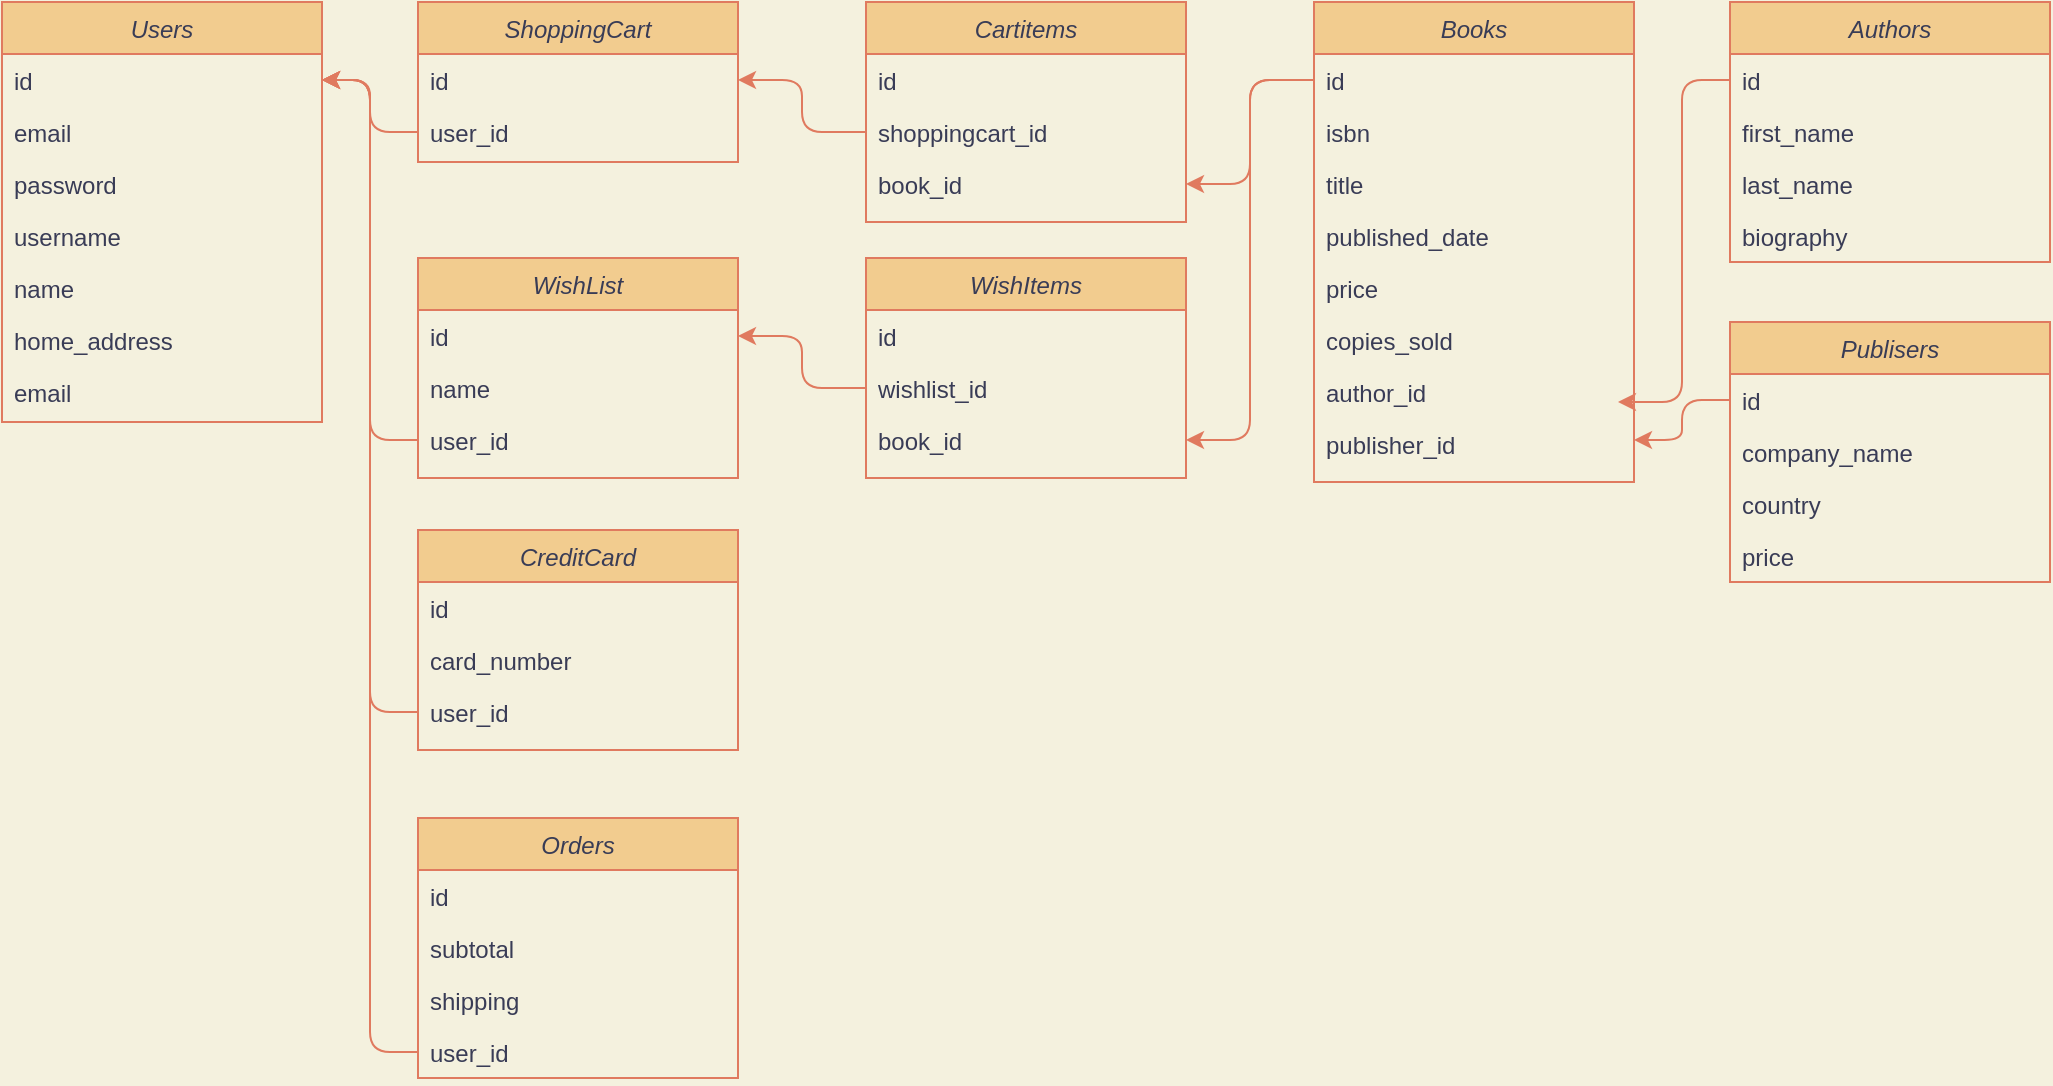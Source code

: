 <mxfile version="17.2.4" type="github">
  <diagram id="C5RBs43oDa-KdzZeNtuy" name="Page-1">
    <mxGraphModel dx="1426" dy="713" grid="1" gridSize="8" guides="1" tooltips="1" connect="1" arrows="1" fold="1" page="1" pageScale="1" pageWidth="1100" pageHeight="800" background="#F4F1DE" math="0" shadow="0">
      <root>
        <mxCell id="WIyWlLk6GJQsqaUBKTNV-0" />
        <mxCell id="WIyWlLk6GJQsqaUBKTNV-1" parent="WIyWlLk6GJQsqaUBKTNV-0" />
        <mxCell id="zkfFHV4jXpPFQw0GAbJ--0" value="Users" style="swimlane;fontStyle=2;align=center;verticalAlign=top;childLayout=stackLayout;horizontal=1;startSize=26;horizontalStack=0;resizeParent=1;resizeLast=0;collapsible=1;marginBottom=0;rounded=0;shadow=0;strokeWidth=1;fillColor=#F2CC8F;strokeColor=#E07A5F;fontColor=#393C56;" parent="WIyWlLk6GJQsqaUBKTNV-1" vertex="1">
          <mxGeometry x="16" y="32" width="160" height="210" as="geometry">
            <mxRectangle x="230" y="140" width="160" height="26" as="alternateBounds" />
          </mxGeometry>
        </mxCell>
        <mxCell id="zkfFHV4jXpPFQw0GAbJ--1" value="id" style="text;align=left;verticalAlign=top;spacingLeft=4;spacingRight=4;overflow=hidden;rotatable=0;points=[[0,0.5],[1,0.5]];portConstraint=eastwest;fontColor=#393C56;" parent="zkfFHV4jXpPFQw0GAbJ--0" vertex="1">
          <mxGeometry y="26" width="160" height="26" as="geometry" />
        </mxCell>
        <mxCell id="zkfFHV4jXpPFQw0GAbJ--2" value="email&#xa;" style="text;align=left;verticalAlign=top;spacingLeft=4;spacingRight=4;overflow=hidden;rotatable=0;points=[[0,0.5],[1,0.5]];portConstraint=eastwest;rounded=0;shadow=0;html=0;fontColor=#393C56;" parent="zkfFHV4jXpPFQw0GAbJ--0" vertex="1">
          <mxGeometry y="52" width="160" height="26" as="geometry" />
        </mxCell>
        <mxCell id="PkUKagTiFkpnclrxbqK9-2" value="password" style="text;align=left;verticalAlign=top;spacingLeft=4;spacingRight=4;overflow=hidden;rotatable=0;points=[[0,0.5],[1,0.5]];portConstraint=eastwest;rounded=0;shadow=0;html=0;fontColor=#393C56;" parent="zkfFHV4jXpPFQw0GAbJ--0" vertex="1">
          <mxGeometry y="78" width="160" height="26" as="geometry" />
        </mxCell>
        <mxCell id="PkUKagTiFkpnclrxbqK9-3" value="username" style="text;align=left;verticalAlign=top;spacingLeft=4;spacingRight=4;overflow=hidden;rotatable=0;points=[[0,0.5],[1,0.5]];portConstraint=eastwest;rounded=0;shadow=0;html=0;fontColor=#393C56;" parent="zkfFHV4jXpPFQw0GAbJ--0" vertex="1">
          <mxGeometry y="104" width="160" height="26" as="geometry" />
        </mxCell>
        <mxCell id="PkUKagTiFkpnclrxbqK9-5" value="name" style="text;align=left;verticalAlign=top;spacingLeft=4;spacingRight=4;overflow=hidden;rotatable=0;points=[[0,0.5],[1,0.5]];portConstraint=eastwest;rounded=0;shadow=0;html=0;fontColor=#393C56;" parent="zkfFHV4jXpPFQw0GAbJ--0" vertex="1">
          <mxGeometry y="130" width="160" height="26" as="geometry" />
        </mxCell>
        <mxCell id="PkUKagTiFkpnclrxbqK9-6" value="home_address" style="text;align=left;verticalAlign=top;spacingLeft=4;spacingRight=4;overflow=hidden;rotatable=0;points=[[0,0.5],[1,0.5]];portConstraint=eastwest;rounded=0;shadow=0;html=0;fontColor=#393C56;" parent="zkfFHV4jXpPFQw0GAbJ--0" vertex="1">
          <mxGeometry y="156" width="160" height="26" as="geometry" />
        </mxCell>
        <mxCell id="PkUKagTiFkpnclrxbqK9-7" value="email&#xa;" style="text;align=left;verticalAlign=top;spacingLeft=4;spacingRight=4;overflow=hidden;rotatable=0;points=[[0,0.5],[1,0.5]];portConstraint=eastwest;rounded=0;shadow=0;html=0;fontColor=#393C56;" parent="zkfFHV4jXpPFQw0GAbJ--0" vertex="1">
          <mxGeometry y="182" width="160" height="26" as="geometry" />
        </mxCell>
        <mxCell id="PkUKagTiFkpnclrxbqK9-8" value="ShoppingCart" style="swimlane;fontStyle=2;align=center;verticalAlign=top;childLayout=stackLayout;horizontal=1;startSize=26;horizontalStack=0;resizeParent=1;resizeLast=0;collapsible=1;marginBottom=0;rounded=0;shadow=0;strokeWidth=1;fillColor=#F2CC8F;strokeColor=#E07A5F;fontColor=#393C56;" parent="WIyWlLk6GJQsqaUBKTNV-1" vertex="1">
          <mxGeometry x="224" y="32" width="160" height="80" as="geometry">
            <mxRectangle x="230" y="140" width="160" height="26" as="alternateBounds" />
          </mxGeometry>
        </mxCell>
        <mxCell id="PkUKagTiFkpnclrxbqK9-9" value="id" style="text;align=left;verticalAlign=top;spacingLeft=4;spacingRight=4;overflow=hidden;rotatable=0;points=[[0,0.5],[1,0.5]];portConstraint=eastwest;fontColor=#393C56;" parent="PkUKagTiFkpnclrxbqK9-8" vertex="1">
          <mxGeometry y="26" width="160" height="26" as="geometry" />
        </mxCell>
        <mxCell id="PkUKagTiFkpnclrxbqK9-10" value="user_id" style="text;align=left;verticalAlign=top;spacingLeft=4;spacingRight=4;overflow=hidden;rotatable=0;points=[[0,0.5],[1,0.5]];portConstraint=eastwest;rounded=0;shadow=0;html=0;fontColor=#393C56;" parent="PkUKagTiFkpnclrxbqK9-8" vertex="1">
          <mxGeometry y="52" width="160" height="26" as="geometry" />
        </mxCell>
        <mxCell id="PkUKagTiFkpnclrxbqK9-19" value="Cartitems" style="swimlane;fontStyle=2;align=center;verticalAlign=top;childLayout=stackLayout;horizontal=1;startSize=26;horizontalStack=0;resizeParent=1;resizeLast=0;collapsible=1;marginBottom=0;rounded=0;shadow=0;strokeWidth=1;fillColor=#F2CC8F;strokeColor=#E07A5F;fontColor=#393C56;" parent="WIyWlLk6GJQsqaUBKTNV-1" vertex="1">
          <mxGeometry x="448" y="32" width="160" height="110" as="geometry">
            <mxRectangle x="230" y="140" width="160" height="26" as="alternateBounds" />
          </mxGeometry>
        </mxCell>
        <mxCell id="PkUKagTiFkpnclrxbqK9-20" value="id" style="text;align=left;verticalAlign=top;spacingLeft=4;spacingRight=4;overflow=hidden;rotatable=0;points=[[0,0.5],[1,0.5]];portConstraint=eastwest;fontColor=#393C56;" parent="PkUKagTiFkpnclrxbqK9-19" vertex="1">
          <mxGeometry y="26" width="160" height="26" as="geometry" />
        </mxCell>
        <mxCell id="PkUKagTiFkpnclrxbqK9-21" value="shoppingcart_id" style="text;align=left;verticalAlign=top;spacingLeft=4;spacingRight=4;overflow=hidden;rotatable=0;points=[[0,0.5],[1,0.5]];portConstraint=eastwest;rounded=0;shadow=0;html=0;fontColor=#393C56;" parent="PkUKagTiFkpnclrxbqK9-19" vertex="1">
          <mxGeometry y="52" width="160" height="26" as="geometry" />
        </mxCell>
        <mxCell id="PkUKagTiFkpnclrxbqK9-22" value="book_id" style="text;align=left;verticalAlign=top;spacingLeft=4;spacingRight=4;overflow=hidden;rotatable=0;points=[[0,0.5],[1,0.5]];portConstraint=eastwest;rounded=0;shadow=0;html=0;fontColor=#393C56;" parent="PkUKagTiFkpnclrxbqK9-19" vertex="1">
          <mxGeometry y="78" width="160" height="26" as="geometry" />
        </mxCell>
        <mxCell id="PkUKagTiFkpnclrxbqK9-24" value="WishList" style="swimlane;fontStyle=2;align=center;verticalAlign=top;childLayout=stackLayout;horizontal=1;startSize=26;horizontalStack=0;resizeParent=1;resizeLast=0;collapsible=1;marginBottom=0;rounded=0;shadow=0;strokeWidth=1;fillColor=#F2CC8F;strokeColor=#E07A5F;fontColor=#393C56;" parent="WIyWlLk6GJQsqaUBKTNV-1" vertex="1">
          <mxGeometry x="224" y="160" width="160" height="110" as="geometry">
            <mxRectangle x="230" y="140" width="160" height="26" as="alternateBounds" />
          </mxGeometry>
        </mxCell>
        <mxCell id="PkUKagTiFkpnclrxbqK9-25" value="id" style="text;align=left;verticalAlign=top;spacingLeft=4;spacingRight=4;overflow=hidden;rotatable=0;points=[[0,0.5],[1,0.5]];portConstraint=eastwest;fontColor=#393C56;" parent="PkUKagTiFkpnclrxbqK9-24" vertex="1">
          <mxGeometry y="26" width="160" height="26" as="geometry" />
        </mxCell>
        <mxCell id="PkUKagTiFkpnclrxbqK9-26" value="name" style="text;align=left;verticalAlign=top;spacingLeft=4;spacingRight=4;overflow=hidden;rotatable=0;points=[[0,0.5],[1,0.5]];portConstraint=eastwest;rounded=0;shadow=0;html=0;fontColor=#393C56;" parent="PkUKagTiFkpnclrxbqK9-24" vertex="1">
          <mxGeometry y="52" width="160" height="26" as="geometry" />
        </mxCell>
        <mxCell id="PkUKagTiFkpnclrxbqK9-31" value="user_id" style="text;align=left;verticalAlign=top;spacingLeft=4;spacingRight=4;overflow=hidden;rotatable=0;points=[[0,0.5],[1,0.5]];portConstraint=eastwest;rounded=0;shadow=0;html=0;fontColor=#393C56;" parent="PkUKagTiFkpnclrxbqK9-24" vertex="1">
          <mxGeometry y="78" width="160" height="26" as="geometry" />
        </mxCell>
        <mxCell id="PkUKagTiFkpnclrxbqK9-27" value="WishItems" style="swimlane;fontStyle=2;align=center;verticalAlign=top;childLayout=stackLayout;horizontal=1;startSize=26;horizontalStack=0;resizeParent=1;resizeLast=0;collapsible=1;marginBottom=0;rounded=0;shadow=0;strokeWidth=1;fillColor=#F2CC8F;strokeColor=#E07A5F;fontColor=#393C56;" parent="WIyWlLk6GJQsqaUBKTNV-1" vertex="1">
          <mxGeometry x="448" y="160" width="160" height="110" as="geometry">
            <mxRectangle x="230" y="140" width="160" height="26" as="alternateBounds" />
          </mxGeometry>
        </mxCell>
        <mxCell id="PkUKagTiFkpnclrxbqK9-28" value="id" style="text;align=left;verticalAlign=top;spacingLeft=4;spacingRight=4;overflow=hidden;rotatable=0;points=[[0,0.5],[1,0.5]];portConstraint=eastwest;fontColor=#393C56;" parent="PkUKagTiFkpnclrxbqK9-27" vertex="1">
          <mxGeometry y="26" width="160" height="26" as="geometry" />
        </mxCell>
        <mxCell id="PkUKagTiFkpnclrxbqK9-29" value="wishlist_id" style="text;align=left;verticalAlign=top;spacingLeft=4;spacingRight=4;overflow=hidden;rotatable=0;points=[[0,0.5],[1,0.5]];portConstraint=eastwest;rounded=0;shadow=0;html=0;fontColor=#393C56;" parent="PkUKagTiFkpnclrxbqK9-27" vertex="1">
          <mxGeometry y="52" width="160" height="26" as="geometry" />
        </mxCell>
        <mxCell id="PkUKagTiFkpnclrxbqK9-30" value="book_id" style="text;align=left;verticalAlign=top;spacingLeft=4;spacingRight=4;overflow=hidden;rotatable=0;points=[[0,0.5],[1,0.5]];portConstraint=eastwest;rounded=0;shadow=0;html=0;fontColor=#393C56;" parent="PkUKagTiFkpnclrxbqK9-27" vertex="1">
          <mxGeometry y="78" width="160" height="26" as="geometry" />
        </mxCell>
        <mxCell id="xWL6q6IKLX6xVqodrMA0-0" value="Books" style="swimlane;fontStyle=2;align=center;verticalAlign=top;childLayout=stackLayout;horizontal=1;startSize=26;horizontalStack=0;resizeParent=1;resizeLast=0;collapsible=1;marginBottom=0;rounded=0;shadow=0;strokeWidth=1;fillColor=#F2CC8F;strokeColor=#E07A5F;fontColor=#393C56;" vertex="1" parent="WIyWlLk6GJQsqaUBKTNV-1">
          <mxGeometry x="672" y="32" width="160" height="240" as="geometry">
            <mxRectangle x="230" y="140" width="160" height="26" as="alternateBounds" />
          </mxGeometry>
        </mxCell>
        <mxCell id="xWL6q6IKLX6xVqodrMA0-1" value="id" style="text;align=left;verticalAlign=top;spacingLeft=4;spacingRight=4;overflow=hidden;rotatable=0;points=[[0,0.5],[1,0.5]];portConstraint=eastwest;fontColor=#393C56;" vertex="1" parent="xWL6q6IKLX6xVqodrMA0-0">
          <mxGeometry y="26" width="160" height="26" as="geometry" />
        </mxCell>
        <mxCell id="xWL6q6IKLX6xVqodrMA0-2" value="isbn" style="text;align=left;verticalAlign=top;spacingLeft=4;spacingRight=4;overflow=hidden;rotatable=0;points=[[0,0.5],[1,0.5]];portConstraint=eastwest;rounded=0;shadow=0;html=0;fontColor=#393C56;" vertex="1" parent="xWL6q6IKLX6xVqodrMA0-0">
          <mxGeometry y="52" width="160" height="26" as="geometry" />
        </mxCell>
        <mxCell id="xWL6q6IKLX6xVqodrMA0-3" value="title" style="text;align=left;verticalAlign=top;spacingLeft=4;spacingRight=4;overflow=hidden;rotatable=0;points=[[0,0.5],[1,0.5]];portConstraint=eastwest;rounded=0;shadow=0;html=0;fontColor=#393C56;" vertex="1" parent="xWL6q6IKLX6xVqodrMA0-0">
          <mxGeometry y="78" width="160" height="26" as="geometry" />
        </mxCell>
        <mxCell id="xWL6q6IKLX6xVqodrMA0-4" value="published_date" style="text;align=left;verticalAlign=top;spacingLeft=4;spacingRight=4;overflow=hidden;rotatable=0;points=[[0,0.5],[1,0.5]];portConstraint=eastwest;rounded=0;shadow=0;html=0;fontColor=#393C56;" vertex="1" parent="xWL6q6IKLX6xVqodrMA0-0">
          <mxGeometry y="104" width="160" height="26" as="geometry" />
        </mxCell>
        <mxCell id="xWL6q6IKLX6xVqodrMA0-5" value="price" style="text;align=left;verticalAlign=top;spacingLeft=4;spacingRight=4;overflow=hidden;rotatable=0;points=[[0,0.5],[1,0.5]];portConstraint=eastwest;rounded=0;shadow=0;html=0;fontColor=#393C56;" vertex="1" parent="xWL6q6IKLX6xVqodrMA0-0">
          <mxGeometry y="130" width="160" height="26" as="geometry" />
        </mxCell>
        <mxCell id="xWL6q6IKLX6xVqodrMA0-6" value="copies_sold" style="text;align=left;verticalAlign=top;spacingLeft=4;spacingRight=4;overflow=hidden;rotatable=0;points=[[0,0.5],[1,0.5]];portConstraint=eastwest;rounded=0;shadow=0;html=0;fontColor=#393C56;" vertex="1" parent="xWL6q6IKLX6xVqodrMA0-0">
          <mxGeometry y="156" width="160" height="26" as="geometry" />
        </mxCell>
        <mxCell id="xWL6q6IKLX6xVqodrMA0-7" value="author_id" style="text;align=left;verticalAlign=top;spacingLeft=4;spacingRight=4;overflow=hidden;rotatable=0;points=[[0,0.5],[1,0.5]];portConstraint=eastwest;rounded=0;shadow=0;html=0;fontColor=#393C56;" vertex="1" parent="xWL6q6IKLX6xVqodrMA0-0">
          <mxGeometry y="182" width="160" height="26" as="geometry" />
        </mxCell>
        <mxCell id="xWL6q6IKLX6xVqodrMA0-8" value="publisher_id" style="text;align=left;verticalAlign=top;spacingLeft=4;spacingRight=4;overflow=hidden;rotatable=0;points=[[0,0.5],[1,0.5]];portConstraint=eastwest;rounded=0;shadow=0;html=0;fontColor=#393C56;" vertex="1" parent="xWL6q6IKLX6xVqodrMA0-0">
          <mxGeometry y="208" width="160" height="22" as="geometry" />
        </mxCell>
        <mxCell id="xWL6q6IKLX6xVqodrMA0-9" value="Publisers" style="swimlane;fontStyle=2;align=center;verticalAlign=top;childLayout=stackLayout;horizontal=1;startSize=26;horizontalStack=0;resizeParent=1;resizeLast=0;collapsible=1;marginBottom=0;rounded=0;shadow=0;strokeWidth=1;fillColor=#F2CC8F;strokeColor=#E07A5F;fontColor=#393C56;" vertex="1" parent="WIyWlLk6GJQsqaUBKTNV-1">
          <mxGeometry x="880" y="192" width="160" height="130" as="geometry">
            <mxRectangle x="230" y="140" width="160" height="26" as="alternateBounds" />
          </mxGeometry>
        </mxCell>
        <mxCell id="xWL6q6IKLX6xVqodrMA0-10" value="id" style="text;align=left;verticalAlign=top;spacingLeft=4;spacingRight=4;overflow=hidden;rotatable=0;points=[[0,0.5],[1,0.5]];portConstraint=eastwest;fontColor=#393C56;" vertex="1" parent="xWL6q6IKLX6xVqodrMA0-9">
          <mxGeometry y="26" width="160" height="26" as="geometry" />
        </mxCell>
        <mxCell id="xWL6q6IKLX6xVqodrMA0-11" value="company_name" style="text;align=left;verticalAlign=top;spacingLeft=4;spacingRight=4;overflow=hidden;rotatable=0;points=[[0,0.5],[1,0.5]];portConstraint=eastwest;rounded=0;shadow=0;html=0;fontColor=#393C56;" vertex="1" parent="xWL6q6IKLX6xVqodrMA0-9">
          <mxGeometry y="52" width="160" height="26" as="geometry" />
        </mxCell>
        <mxCell id="xWL6q6IKLX6xVqodrMA0-12" value="country" style="text;align=left;verticalAlign=top;spacingLeft=4;spacingRight=4;overflow=hidden;rotatable=0;points=[[0,0.5],[1,0.5]];portConstraint=eastwest;rounded=0;shadow=0;html=0;fontColor=#393C56;" vertex="1" parent="xWL6q6IKLX6xVqodrMA0-9">
          <mxGeometry y="78" width="160" height="26" as="geometry" />
        </mxCell>
        <mxCell id="xWL6q6IKLX6xVqodrMA0-14" value="price" style="text;align=left;verticalAlign=top;spacingLeft=4;spacingRight=4;overflow=hidden;rotatable=0;points=[[0,0.5],[1,0.5]];portConstraint=eastwest;rounded=0;shadow=0;html=0;fontColor=#393C56;" vertex="1" parent="xWL6q6IKLX6xVqodrMA0-9">
          <mxGeometry y="104" width="160" height="26" as="geometry" />
        </mxCell>
        <mxCell id="xWL6q6IKLX6xVqodrMA0-19" value="Authors" style="swimlane;fontStyle=2;align=center;verticalAlign=top;childLayout=stackLayout;horizontal=1;startSize=26;horizontalStack=0;resizeParent=1;resizeLast=0;collapsible=1;marginBottom=0;rounded=0;shadow=0;strokeWidth=1;fillColor=#F2CC8F;strokeColor=#E07A5F;fontColor=#393C56;" vertex="1" parent="WIyWlLk6GJQsqaUBKTNV-1">
          <mxGeometry x="880" y="32" width="160" height="130" as="geometry">
            <mxRectangle x="230" y="140" width="160" height="26" as="alternateBounds" />
          </mxGeometry>
        </mxCell>
        <mxCell id="xWL6q6IKLX6xVqodrMA0-20" value="id" style="text;align=left;verticalAlign=top;spacingLeft=4;spacingRight=4;overflow=hidden;rotatable=0;points=[[0,0.5],[1,0.5]];portConstraint=eastwest;fontColor=#393C56;" vertex="1" parent="xWL6q6IKLX6xVqodrMA0-19">
          <mxGeometry y="26" width="160" height="26" as="geometry" />
        </mxCell>
        <mxCell id="xWL6q6IKLX6xVqodrMA0-21" value="first_name" style="text;align=left;verticalAlign=top;spacingLeft=4;spacingRight=4;overflow=hidden;rotatable=0;points=[[0,0.5],[1,0.5]];portConstraint=eastwest;rounded=0;shadow=0;html=0;fontColor=#393C56;" vertex="1" parent="xWL6q6IKLX6xVqodrMA0-19">
          <mxGeometry y="52" width="160" height="26" as="geometry" />
        </mxCell>
        <mxCell id="xWL6q6IKLX6xVqodrMA0-22" value="last_name" style="text;align=left;verticalAlign=top;spacingLeft=4;spacingRight=4;overflow=hidden;rotatable=0;points=[[0,0.5],[1,0.5]];portConstraint=eastwest;rounded=0;shadow=0;html=0;fontColor=#393C56;" vertex="1" parent="xWL6q6IKLX6xVqodrMA0-19">
          <mxGeometry y="78" width="160" height="26" as="geometry" />
        </mxCell>
        <mxCell id="xWL6q6IKLX6xVqodrMA0-23" value="biography" style="text;align=left;verticalAlign=top;spacingLeft=4;spacingRight=4;overflow=hidden;rotatable=0;points=[[0,0.5],[1,0.5]];portConstraint=eastwest;rounded=0;shadow=0;html=0;fontColor=#393C56;" vertex="1" parent="xWL6q6IKLX6xVqodrMA0-19">
          <mxGeometry y="104" width="160" height="26" as="geometry" />
        </mxCell>
        <mxCell id="xWL6q6IKLX6xVqodrMA0-28" value="CreditCard" style="swimlane;fontStyle=2;align=center;verticalAlign=top;childLayout=stackLayout;horizontal=1;startSize=26;horizontalStack=0;resizeParent=1;resizeLast=0;collapsible=1;marginBottom=0;rounded=0;shadow=0;strokeWidth=1;fillColor=#F2CC8F;strokeColor=#E07A5F;fontColor=#393C56;" vertex="1" parent="WIyWlLk6GJQsqaUBKTNV-1">
          <mxGeometry x="224" y="296" width="160" height="110" as="geometry">
            <mxRectangle x="230" y="140" width="160" height="26" as="alternateBounds" />
          </mxGeometry>
        </mxCell>
        <mxCell id="xWL6q6IKLX6xVqodrMA0-29" value="id" style="text;align=left;verticalAlign=top;spacingLeft=4;spacingRight=4;overflow=hidden;rotatable=0;points=[[0,0.5],[1,0.5]];portConstraint=eastwest;fontColor=#393C56;" vertex="1" parent="xWL6q6IKLX6xVqodrMA0-28">
          <mxGeometry y="26" width="160" height="26" as="geometry" />
        </mxCell>
        <mxCell id="xWL6q6IKLX6xVqodrMA0-30" value="card_number" style="text;align=left;verticalAlign=top;spacingLeft=4;spacingRight=4;overflow=hidden;rotatable=0;points=[[0,0.5],[1,0.5]];portConstraint=eastwest;rounded=0;shadow=0;html=0;fontColor=#393C56;" vertex="1" parent="xWL6q6IKLX6xVqodrMA0-28">
          <mxGeometry y="52" width="160" height="26" as="geometry" />
        </mxCell>
        <mxCell id="xWL6q6IKLX6xVqodrMA0-31" value="user_id" style="text;align=left;verticalAlign=top;spacingLeft=4;spacingRight=4;overflow=hidden;rotatable=0;points=[[0,0.5],[1,0.5]];portConstraint=eastwest;rounded=0;shadow=0;html=0;fontColor=#393C56;" vertex="1" parent="xWL6q6IKLX6xVqodrMA0-28">
          <mxGeometry y="78" width="160" height="26" as="geometry" />
        </mxCell>
        <mxCell id="xWL6q6IKLX6xVqodrMA0-35" value="Orders" style="swimlane;fontStyle=2;align=center;verticalAlign=top;childLayout=stackLayout;horizontal=1;startSize=26;horizontalStack=0;resizeParent=1;resizeLast=0;collapsible=1;marginBottom=0;rounded=0;shadow=0;strokeWidth=1;fillColor=#F2CC8F;strokeColor=#E07A5F;fontColor=#393C56;" vertex="1" parent="WIyWlLk6GJQsqaUBKTNV-1">
          <mxGeometry x="224" y="440" width="160" height="130" as="geometry">
            <mxRectangle x="230" y="140" width="160" height="26" as="alternateBounds" />
          </mxGeometry>
        </mxCell>
        <mxCell id="xWL6q6IKLX6xVqodrMA0-36" value="id" style="text;align=left;verticalAlign=top;spacingLeft=4;spacingRight=4;overflow=hidden;rotatable=0;points=[[0,0.5],[1,0.5]];portConstraint=eastwest;fontColor=#393C56;" vertex="1" parent="xWL6q6IKLX6xVqodrMA0-35">
          <mxGeometry y="26" width="160" height="26" as="geometry" />
        </mxCell>
        <mxCell id="xWL6q6IKLX6xVqodrMA0-37" value="subtotal" style="text;align=left;verticalAlign=top;spacingLeft=4;spacingRight=4;overflow=hidden;rotatable=0;points=[[0,0.5],[1,0.5]];portConstraint=eastwest;rounded=0;shadow=0;html=0;fontColor=#393C56;" vertex="1" parent="xWL6q6IKLX6xVqodrMA0-35">
          <mxGeometry y="52" width="160" height="26" as="geometry" />
        </mxCell>
        <mxCell id="xWL6q6IKLX6xVqodrMA0-38" value="shipping" style="text;align=left;verticalAlign=top;spacingLeft=4;spacingRight=4;overflow=hidden;rotatable=0;points=[[0,0.5],[1,0.5]];portConstraint=eastwest;rounded=0;shadow=0;html=0;fontColor=#393C56;" vertex="1" parent="xWL6q6IKLX6xVqodrMA0-35">
          <mxGeometry y="78" width="160" height="26" as="geometry" />
        </mxCell>
        <mxCell id="xWL6q6IKLX6xVqodrMA0-39" value="user_id" style="text;align=left;verticalAlign=top;spacingLeft=4;spacingRight=4;overflow=hidden;rotatable=0;points=[[0,0.5],[1,0.5]];portConstraint=eastwest;rounded=0;shadow=0;html=0;fontColor=#393C56;" vertex="1" parent="xWL6q6IKLX6xVqodrMA0-35">
          <mxGeometry y="104" width="160" height="26" as="geometry" />
        </mxCell>
        <mxCell id="xWL6q6IKLX6xVqodrMA0-40" style="edgeStyle=orthogonalEdgeStyle;curved=0;rounded=1;sketch=0;orthogonalLoop=1;jettySize=auto;html=1;exitX=0;exitY=0.5;exitDx=0;exitDy=0;entryX=1;entryY=0.5;entryDx=0;entryDy=0;fontColor=#393C56;strokeColor=#E07A5F;fillColor=#F2CC8F;" edge="1" parent="WIyWlLk6GJQsqaUBKTNV-1" source="PkUKagTiFkpnclrxbqK9-10" target="zkfFHV4jXpPFQw0GAbJ--1">
          <mxGeometry relative="1" as="geometry" />
        </mxCell>
        <mxCell id="xWL6q6IKLX6xVqodrMA0-42" style="edgeStyle=orthogonalEdgeStyle;curved=0;rounded=1;sketch=0;orthogonalLoop=1;jettySize=auto;html=1;exitX=0;exitY=0.5;exitDx=0;exitDy=0;entryX=1;entryY=0.5;entryDx=0;entryDy=0;fontColor=#393C56;strokeColor=#E07A5F;fillColor=#F2CC8F;" edge="1" parent="WIyWlLk6GJQsqaUBKTNV-1" source="PkUKagTiFkpnclrxbqK9-31" target="zkfFHV4jXpPFQw0GAbJ--1">
          <mxGeometry relative="1" as="geometry" />
        </mxCell>
        <mxCell id="xWL6q6IKLX6xVqodrMA0-45" style="edgeStyle=orthogonalEdgeStyle;curved=0;rounded=1;sketch=0;orthogonalLoop=1;jettySize=auto;html=1;exitX=0;exitY=0.5;exitDx=0;exitDy=0;entryX=1;entryY=0.5;entryDx=0;entryDy=0;fontColor=#393C56;strokeColor=#E07A5F;fillColor=#F2CC8F;" edge="1" parent="WIyWlLk6GJQsqaUBKTNV-1" source="xWL6q6IKLX6xVqodrMA0-31" target="zkfFHV4jXpPFQw0GAbJ--1">
          <mxGeometry relative="1" as="geometry" />
        </mxCell>
        <mxCell id="xWL6q6IKLX6xVqodrMA0-48" style="edgeStyle=orthogonalEdgeStyle;curved=0;rounded=1;sketch=0;orthogonalLoop=1;jettySize=auto;html=1;exitX=0;exitY=0.5;exitDx=0;exitDy=0;entryX=1;entryY=0.5;entryDx=0;entryDy=0;fontColor=#393C56;strokeColor=#E07A5F;fillColor=#F2CC8F;" edge="1" parent="WIyWlLk6GJQsqaUBKTNV-1" source="xWL6q6IKLX6xVqodrMA0-39" target="zkfFHV4jXpPFQw0GAbJ--1">
          <mxGeometry relative="1" as="geometry" />
        </mxCell>
        <mxCell id="xWL6q6IKLX6xVqodrMA0-51" style="edgeStyle=orthogonalEdgeStyle;curved=0;rounded=1;sketch=0;orthogonalLoop=1;jettySize=auto;html=1;exitX=0;exitY=0.5;exitDx=0;exitDy=0;entryX=1;entryY=0.5;entryDx=0;entryDy=0;fontColor=#393C56;strokeColor=#E07A5F;fillColor=#F2CC8F;" edge="1" parent="WIyWlLk6GJQsqaUBKTNV-1" source="PkUKagTiFkpnclrxbqK9-29" target="PkUKagTiFkpnclrxbqK9-25">
          <mxGeometry relative="1" as="geometry" />
        </mxCell>
        <mxCell id="xWL6q6IKLX6xVqodrMA0-52" style="edgeStyle=orthogonalEdgeStyle;curved=0;rounded=1;sketch=0;orthogonalLoop=1;jettySize=auto;html=1;exitX=0;exitY=0.5;exitDx=0;exitDy=0;entryX=1;entryY=0.5;entryDx=0;entryDy=0;fontColor=#393C56;strokeColor=#E07A5F;fillColor=#F2CC8F;" edge="1" parent="WIyWlLk6GJQsqaUBKTNV-1" source="PkUKagTiFkpnclrxbqK9-21" target="PkUKagTiFkpnclrxbqK9-9">
          <mxGeometry relative="1" as="geometry" />
        </mxCell>
        <mxCell id="xWL6q6IKLX6xVqodrMA0-53" style="edgeStyle=orthogonalEdgeStyle;curved=0;rounded=1;sketch=0;orthogonalLoop=1;jettySize=auto;html=1;exitX=0;exitY=0.5;exitDx=0;exitDy=0;entryX=1;entryY=0.5;entryDx=0;entryDy=0;fontColor=#393C56;strokeColor=#E07A5F;fillColor=#F2CC8F;" edge="1" parent="WIyWlLk6GJQsqaUBKTNV-1" source="xWL6q6IKLX6xVqodrMA0-1" target="PkUKagTiFkpnclrxbqK9-22">
          <mxGeometry relative="1" as="geometry" />
        </mxCell>
        <mxCell id="xWL6q6IKLX6xVqodrMA0-54" style="edgeStyle=orthogonalEdgeStyle;curved=0;rounded=1;sketch=0;orthogonalLoop=1;jettySize=auto;html=1;exitX=0;exitY=0.5;exitDx=0;exitDy=0;entryX=1;entryY=0.5;entryDx=0;entryDy=0;fontColor=#393C56;strokeColor=#E07A5F;fillColor=#F2CC8F;" edge="1" parent="WIyWlLk6GJQsqaUBKTNV-1" source="xWL6q6IKLX6xVqodrMA0-1" target="PkUKagTiFkpnclrxbqK9-30">
          <mxGeometry relative="1" as="geometry" />
        </mxCell>
        <mxCell id="xWL6q6IKLX6xVqodrMA0-55" style="edgeStyle=orthogonalEdgeStyle;curved=0;rounded=1;sketch=0;orthogonalLoop=1;jettySize=auto;html=1;exitX=0;exitY=0.5;exitDx=0;exitDy=0;entryX=0.95;entryY=0.692;entryDx=0;entryDy=0;entryPerimeter=0;fontColor=#393C56;strokeColor=#E07A5F;fillColor=#F2CC8F;" edge="1" parent="WIyWlLk6GJQsqaUBKTNV-1" source="xWL6q6IKLX6xVqodrMA0-20" target="xWL6q6IKLX6xVqodrMA0-7">
          <mxGeometry relative="1" as="geometry" />
        </mxCell>
        <mxCell id="xWL6q6IKLX6xVqodrMA0-56" style="edgeStyle=orthogonalEdgeStyle;curved=0;rounded=1;sketch=0;orthogonalLoop=1;jettySize=auto;html=1;exitX=0;exitY=0.5;exitDx=0;exitDy=0;entryX=1;entryY=0.5;entryDx=0;entryDy=0;fontColor=#393C56;strokeColor=#E07A5F;fillColor=#F2CC8F;" edge="1" parent="WIyWlLk6GJQsqaUBKTNV-1" source="xWL6q6IKLX6xVqodrMA0-10" target="xWL6q6IKLX6xVqodrMA0-8">
          <mxGeometry relative="1" as="geometry" />
        </mxCell>
      </root>
    </mxGraphModel>
  </diagram>
</mxfile>

